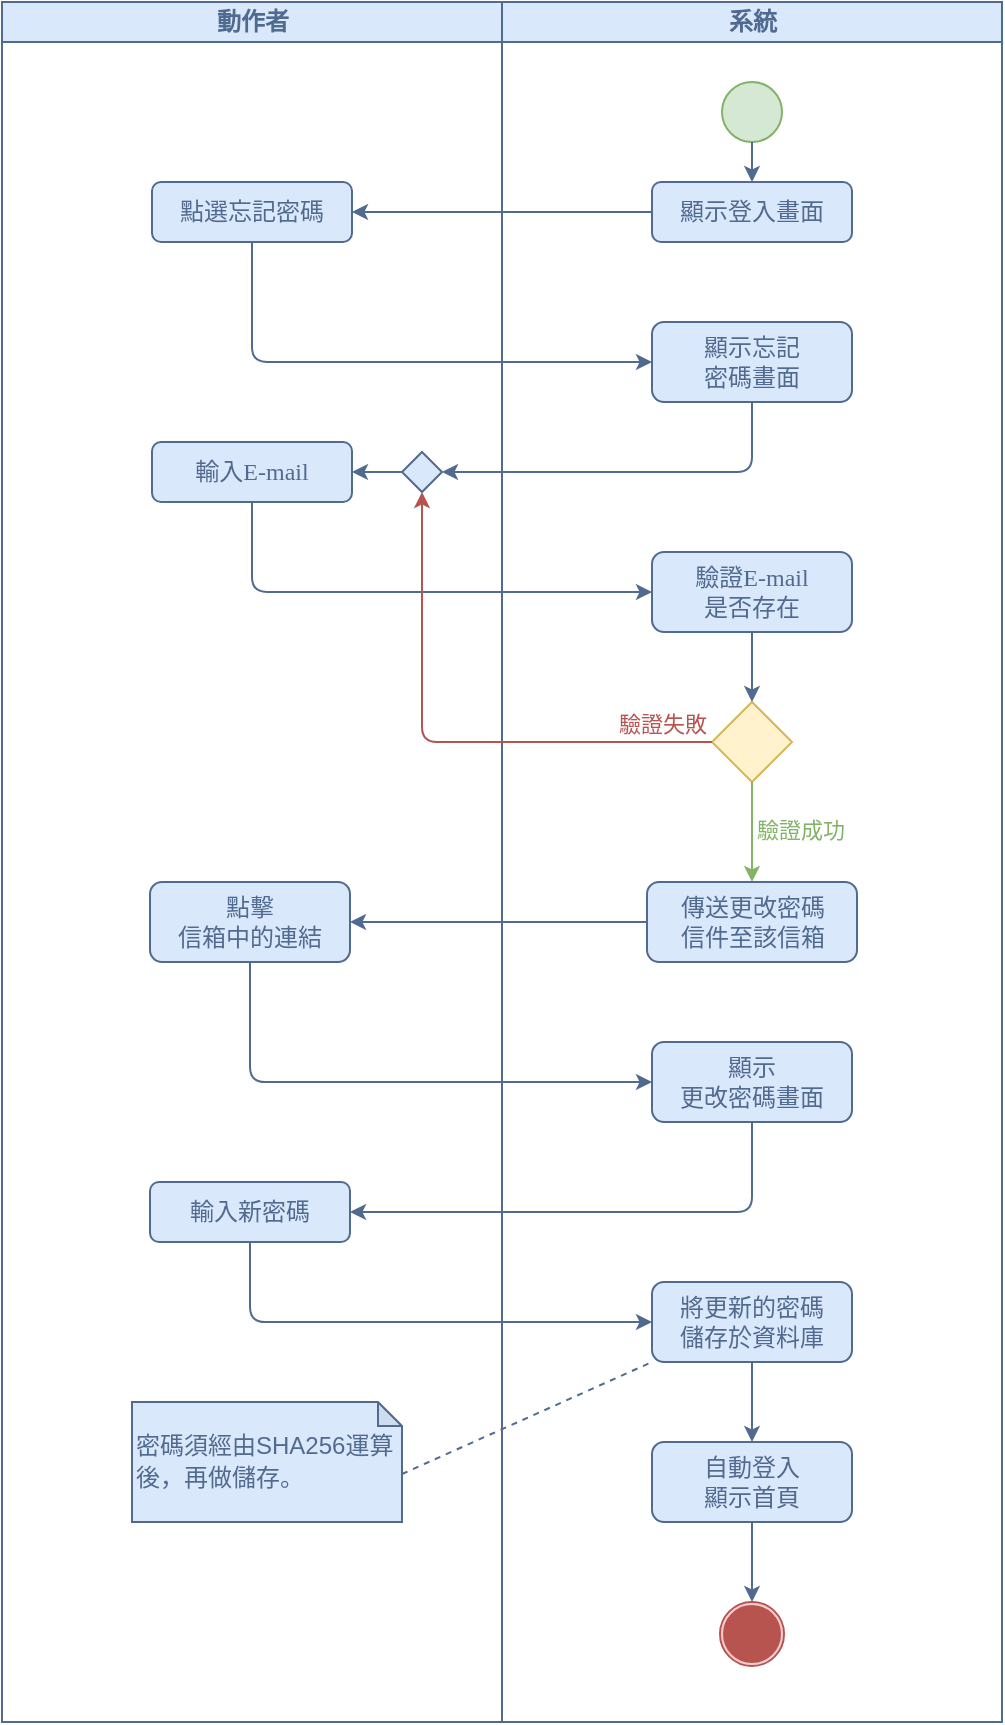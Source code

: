 <mxfile version="21.2.8" type="device">
  <diagram name="Page-1" id="0783ab3e-0a74-02c8-0abd-f7b4e66b4bec">
    <mxGraphModel dx="1182" dy="690" grid="1" gridSize="10" guides="1" tooltips="1" connect="1" arrows="1" fold="1" page="1" pageScale="1" pageWidth="827" pageHeight="1169" background="none" math="0" shadow="0">
      <root>
        <mxCell id="0" />
        <mxCell id="1" parent="0" />
        <mxCell id="1c1d494c118603dd-2" value="&lt;font color=&quot;#516a8f&quot;&gt;動作者&lt;/font&gt;" style="swimlane;html=1;startSize=20;fillColor=#dae8fc;strokeColor=#516A8F;" parent="1" vertex="1">
          <mxGeometry x="180" y="80" width="250" height="860" as="geometry" />
        </mxCell>
        <mxCell id="CdWKcS6R5QREeGc17HmZ-15" value="&lt;font color=&quot;#516a8f&quot;&gt;點選忘記密碼&lt;/font&gt;" style="rounded=1;whiteSpace=wrap;html=1;shadow=0;comic=0;labelBackgroundColor=none;strokeWidth=1;fontFamily=Verdana;fontSize=12;align=center;arcSize=15;fillColor=#dae8fc;strokeColor=#516A8F;glass=0;" parent="1c1d494c118603dd-2" vertex="1">
          <mxGeometry x="75" y="90" width="100" height="30" as="geometry" />
        </mxCell>
        <mxCell id="IhGvfdnm3YL9H9vA17aL-2" value="&lt;font color=&quot;#516a8f&quot;&gt;輸入E-mail&lt;/font&gt;" style="rounded=1;whiteSpace=wrap;html=1;shadow=0;comic=0;labelBackgroundColor=none;strokeWidth=1;fontFamily=Verdana;fontSize=12;align=center;arcSize=15;fillColor=#dae8fc;strokeColor=#516A8F;glass=0;" parent="1c1d494c118603dd-2" vertex="1">
          <mxGeometry x="75" y="220" width="100" height="30" as="geometry" />
        </mxCell>
        <mxCell id="ehFKd2KFmxwJPBwTbD4K-28" value="" style="rhombus;whiteSpace=wrap;html=1;fillColor=#dae8fc;strokeColor=#516A8F;" vertex="1" parent="1c1d494c118603dd-2">
          <mxGeometry x="200" y="225" width="20" height="20" as="geometry" />
        </mxCell>
        <mxCell id="ehFKd2KFmxwJPBwTbD4K-31" style="edgeStyle=none;rounded=0;html=1;labelBackgroundColor=none;startArrow=none;startFill=0;startSize=5;endArrow=classic;endFill=1;endSize=5;jettySize=auto;orthogonalLoop=1;strokeWidth=1;fontFamily=Verdana;fontSize=12;exitX=0;exitY=0.5;exitDx=0;exitDy=0;strokeColor=#516A8F;arcSize=20;entryX=1;entryY=0.5;entryDx=0;entryDy=0;" edge="1" parent="1c1d494c118603dd-2" source="ehFKd2KFmxwJPBwTbD4K-28" target="IhGvfdnm3YL9H9vA17aL-2">
          <mxGeometry relative="1" as="geometry">
            <mxPoint x="335" y="220" as="sourcePoint" />
            <mxPoint x="185" y="220" as="targetPoint" />
          </mxGeometry>
        </mxCell>
        <mxCell id="ehFKd2KFmxwJPBwTbD4K-33" value="&lt;font color=&quot;#516a8f&quot;&gt;點擊&lt;br&gt;信箱中的連結&lt;/font&gt;" style="rounded=1;whiteSpace=wrap;html=1;shadow=0;comic=0;labelBackgroundColor=none;strokeWidth=1;fontFamily=Verdana;fontSize=12;align=center;arcSize=15;fillColor=#dae8fc;strokeColor=#516A8F;glass=0;" vertex="1" parent="1c1d494c118603dd-2">
          <mxGeometry x="74" y="440" width="100" height="40" as="geometry" />
        </mxCell>
        <mxCell id="ehFKd2KFmxwJPBwTbD4K-36" value="&lt;font color=&quot;#516a8f&quot;&gt;輸入新密碼&lt;/font&gt;" style="rounded=1;whiteSpace=wrap;html=1;shadow=0;comic=0;labelBackgroundColor=none;strokeWidth=1;fontFamily=Verdana;fontSize=12;align=center;arcSize=15;fillColor=#dae8fc;strokeColor=#516A8F;glass=0;" vertex="1" parent="1c1d494c118603dd-2">
          <mxGeometry x="74" y="590" width="100" height="30" as="geometry" />
        </mxCell>
        <mxCell id="ehFKd2KFmxwJPBwTbD4K-48" value="&lt;p style=&quot;line-height: 130%;&quot;&gt;&lt;font color=&quot;#516a8f&quot;&gt;密碼須經由SHA256運算後，再做儲存。&lt;/font&gt;&lt;/p&gt;" style="shape=note;whiteSpace=wrap;html=1;backgroundOutline=1;darkOpacity=0.05;size=12;fillColor=#dae8fc;strokeColor=#516A8F;align=left;labelPadding=0;noLabel=0;" vertex="1" parent="1c1d494c118603dd-2">
          <mxGeometry x="65" y="700" width="135" height="60" as="geometry" />
        </mxCell>
        <mxCell id="1c1d494c118603dd-3" value="&lt;font color=&quot;#516a8f&quot;&gt;系統&lt;/font&gt;" style="swimlane;html=1;startSize=20;fillColor=#dae8fc;strokeColor=#516A8F;" parent="1" vertex="1">
          <mxGeometry x="430" y="80" width="250" height="860" as="geometry" />
        </mxCell>
        <mxCell id="60571a20871a0731-4" value="" style="ellipse;whiteSpace=wrap;html=1;rounded=0;shadow=0;comic=0;labelBackgroundColor=none;strokeWidth=1;fillColor=#d5e8d4;fontFamily=Verdana;fontSize=12;align=center;strokeColor=#82b366;" parent="1c1d494c118603dd-3" vertex="1">
          <mxGeometry x="110" y="40" width="30" height="30" as="geometry" />
        </mxCell>
        <mxCell id="CdWKcS6R5QREeGc17HmZ-11" value="&lt;font color=&quot;#516a8f&quot;&gt;顯示登入畫面&lt;/font&gt;" style="rounded=1;whiteSpace=wrap;html=1;shadow=0;comic=0;labelBackgroundColor=none;strokeWidth=1;fontFamily=Verdana;fontSize=12;align=center;arcSize=15;fillColor=#dae8fc;strokeColor=#516A8F;glass=0;" parent="1c1d494c118603dd-3" vertex="1">
          <mxGeometry x="75" y="90" width="100" height="30" as="geometry" />
        </mxCell>
        <mxCell id="1c1d494c118603dd-39" style="edgeStyle=none;rounded=0;html=1;labelBackgroundColor=none;startArrow=none;startFill=0;startSize=5;endArrow=classic;endFill=1;endSize=5;jettySize=auto;orthogonalLoop=1;strokeWidth=1;fontFamily=Verdana;fontSize=12;exitX=0.5;exitY=1;exitDx=0;exitDy=0;strokeColor=#516A8F;arcSize=20;entryX=0.5;entryY=0;entryDx=0;entryDy=0;" parent="1c1d494c118603dd-3" source="60571a20871a0731-4" target="CdWKcS6R5QREeGc17HmZ-11" edge="1">
          <mxGeometry relative="1" as="geometry">
            <mxPoint x="-160.45" y="260.0" as="sourcePoint" />
          </mxGeometry>
        </mxCell>
        <mxCell id="CdWKcS6R5QREeGc17HmZ-17" value="&lt;font color=&quot;#516a8f&quot;&gt;顯示忘記&lt;br&gt;密碼畫面&lt;/font&gt;" style="rounded=1;whiteSpace=wrap;html=1;shadow=0;comic=0;labelBackgroundColor=none;strokeWidth=1;fontFamily=Verdana;fontSize=12;align=center;arcSize=15;fillColor=#dae8fc;strokeColor=#516A8F;glass=0;" parent="1c1d494c118603dd-3" vertex="1">
          <mxGeometry x="75" y="160" width="100" height="40" as="geometry" />
        </mxCell>
        <mxCell id="ehFKd2KFmxwJPBwTbD4K-8" value="&lt;font color=&quot;#516a8f&quot;&gt;驗證E-mail&lt;br&gt;是否存在&lt;br&gt;&lt;/font&gt;" style="rounded=1;whiteSpace=wrap;html=1;shadow=0;comic=0;labelBackgroundColor=none;strokeWidth=1;fontFamily=Verdana;fontSize=12;align=center;arcSize=15;fillColor=#dae8fc;strokeColor=#516A8F;glass=0;" vertex="1" parent="1c1d494c118603dd-3">
          <mxGeometry x="75" y="275" width="100" height="40" as="geometry" />
        </mxCell>
        <mxCell id="ehFKd2KFmxwJPBwTbD4K-10" value="" style="rhombus;whiteSpace=wrap;html=1;fillColor=#fff2cc;strokeColor=#d6b656;" vertex="1" parent="1c1d494c118603dd-3">
          <mxGeometry x="105" y="350" width="40" height="40" as="geometry" />
        </mxCell>
        <mxCell id="ehFKd2KFmxwJPBwTbD4K-11" style="edgeStyle=none;rounded=0;html=1;labelBackgroundColor=none;startArrow=none;startFill=0;startSize=5;endArrow=classic;endFill=1;endSize=5;jettySize=auto;orthogonalLoop=1;strokeWidth=1;fontFamily=Verdana;fontSize=12;exitX=0.5;exitY=1;exitDx=0;exitDy=0;strokeColor=#82b366;arcSize=20;fillColor=#d5e8d4;entryX=0.5;entryY=0;entryDx=0;entryDy=0;" edge="1" parent="1c1d494c118603dd-3" source="ehFKd2KFmxwJPBwTbD4K-10" target="t5bb0kTeRHAlqyquHPTp-3">
          <mxGeometry relative="1" as="geometry">
            <mxPoint x="119.71" y="490" as="sourcePoint" />
            <mxPoint x="125" y="440" as="targetPoint" />
          </mxGeometry>
        </mxCell>
        <mxCell id="ehFKd2KFmxwJPBwTbD4K-12" value="&lt;font color=&quot;#82b366&quot;&gt;驗證成功&lt;/font&gt;" style="edgeLabel;html=1;align=center;verticalAlign=middle;resizable=0;points=[];" vertex="1" connectable="0" parent="ehFKd2KFmxwJPBwTbD4K-11">
          <mxGeometry x="-0.05" y="24" relative="1" as="geometry">
            <mxPoint as="offset" />
          </mxGeometry>
        </mxCell>
        <mxCell id="ehFKd2KFmxwJPBwTbD4K-15" style="edgeStyle=none;rounded=0;html=1;labelBackgroundColor=none;startArrow=none;startFill=0;startSize=5;endArrow=classic;endFill=1;endSize=5;jettySize=auto;orthogonalLoop=1;strokeWidth=1;fontFamily=Verdana;fontSize=12;exitX=0.5;exitY=1;exitDx=0;exitDy=0;strokeColor=#516A8F;arcSize=20;entryX=0.5;entryY=0;entryDx=0;entryDy=0;" edge="1" parent="1c1d494c118603dd-3" source="ehFKd2KFmxwJPBwTbD4K-8" target="ehFKd2KFmxwJPBwTbD4K-10">
          <mxGeometry relative="1" as="geometry">
            <mxPoint x="124.76" y="320" as="sourcePoint" />
            <mxPoint x="124.76" y="340" as="targetPoint" />
          </mxGeometry>
        </mxCell>
        <mxCell id="CdWKcS6R5QREeGc17HmZ-10" value="" style="group" parent="1c1d494c118603dd-3" vertex="1" connectable="0">
          <mxGeometry x="109" y="800" width="32" height="32" as="geometry" />
        </mxCell>
        <mxCell id="CdWKcS6R5QREeGc17HmZ-8" value="" style="ellipse;whiteSpace=wrap;html=1;aspect=fixed;fillColor=#b85450;strokeColor=#f8cecc;" parent="CdWKcS6R5QREeGc17HmZ-10" vertex="1">
          <mxGeometry x="1" y="1" width="30" height="30" as="geometry" />
        </mxCell>
        <mxCell id="CdWKcS6R5QREeGc17HmZ-9" value="" style="ellipse;whiteSpace=wrap;html=1;aspect=fixed;fillColor=none;strokeColor=#B85450;" parent="CdWKcS6R5QREeGc17HmZ-10" vertex="1">
          <mxGeometry width="32" height="32" as="geometry" />
        </mxCell>
        <mxCell id="t5bb0kTeRHAlqyquHPTp-3" value="&lt;font color=&quot;#516a8f&quot;&gt;傳送更改密碼&lt;br&gt;信件至該信箱&lt;br&gt;&lt;/font&gt;" style="rounded=1;whiteSpace=wrap;html=1;shadow=0;comic=0;labelBackgroundColor=none;strokeWidth=1;fontFamily=Verdana;fontSize=12;align=center;arcSize=15;fillColor=#dae8fc;strokeColor=#516A8F;glass=0;" parent="1c1d494c118603dd-3" vertex="1">
          <mxGeometry x="72.5" y="440" width="105" height="40" as="geometry" />
        </mxCell>
        <mxCell id="IhGvfdnm3YL9H9vA17aL-11" value="&lt;font color=&quot;#516a8f&quot;&gt;顯示&lt;br&gt;更改密碼畫面&lt;/font&gt;" style="rounded=1;whiteSpace=wrap;html=1;shadow=0;comic=0;labelBackgroundColor=none;strokeWidth=1;fontFamily=Verdana;fontSize=12;align=center;arcSize=15;fillColor=#dae8fc;strokeColor=#516A8F;glass=0;" parent="1c1d494c118603dd-3" vertex="1">
          <mxGeometry x="75" y="520" width="100" height="40" as="geometry" />
        </mxCell>
        <mxCell id="ehFKd2KFmxwJPBwTbD4K-43" value="&lt;font color=&quot;#516a8f&quot;&gt;將更新的密碼&lt;br&gt;儲存於資料庫&lt;br&gt;&lt;/font&gt;" style="rounded=1;whiteSpace=wrap;html=1;shadow=0;comic=0;labelBackgroundColor=none;strokeWidth=1;fontFamily=Verdana;fontSize=12;align=center;arcSize=15;fillColor=#dae8fc;strokeColor=#516A8F;glass=0;" vertex="1" parent="1c1d494c118603dd-3">
          <mxGeometry x="75" y="640" width="100" height="40" as="geometry" />
        </mxCell>
        <mxCell id="ehFKd2KFmxwJPBwTbD4K-45" value="&lt;font color=&quot;#516a8f&quot;&gt;自動登入&lt;br&gt;顯示首頁&lt;br&gt;&lt;/font&gt;" style="rounded=1;whiteSpace=wrap;html=1;shadow=0;comic=0;labelBackgroundColor=none;strokeWidth=1;fontFamily=Verdana;fontSize=12;align=center;arcSize=15;fillColor=#dae8fc;strokeColor=#516A8F;glass=0;" vertex="1" parent="1c1d494c118603dd-3">
          <mxGeometry x="75" y="720" width="100" height="40" as="geometry" />
        </mxCell>
        <mxCell id="ehFKd2KFmxwJPBwTbD4K-46" style="edgeStyle=none;rounded=0;html=1;labelBackgroundColor=none;startArrow=none;startFill=0;startSize=5;endArrow=classic;endFill=1;endSize=5;jettySize=auto;orthogonalLoop=1;strokeWidth=1;fontFamily=Verdana;fontSize=12;exitX=0.5;exitY=1;exitDx=0;exitDy=0;strokeColor=#516A8F;arcSize=20;entryX=0.5;entryY=0;entryDx=0;entryDy=0;" edge="1" parent="1c1d494c118603dd-3" source="ehFKd2KFmxwJPBwTbD4K-43" target="ehFKd2KFmxwJPBwTbD4K-45">
          <mxGeometry relative="1" as="geometry">
            <mxPoint x="124.71" y="685" as="sourcePoint" />
            <mxPoint x="124.71" y="720" as="targetPoint" />
          </mxGeometry>
        </mxCell>
        <mxCell id="ehFKd2KFmxwJPBwTbD4K-47" style="edgeStyle=none;rounded=0;html=1;labelBackgroundColor=none;startArrow=none;startFill=0;startSize=5;endArrow=classic;endFill=1;endSize=5;jettySize=auto;orthogonalLoop=1;strokeWidth=1;fontFamily=Verdana;fontSize=12;exitX=0.5;exitY=1;exitDx=0;exitDy=0;strokeColor=#516A8F;arcSize=20;entryX=0.5;entryY=0;entryDx=0;entryDy=0;" edge="1" parent="1c1d494c118603dd-3" source="ehFKd2KFmxwJPBwTbD4K-45" target="CdWKcS6R5QREeGc17HmZ-9">
          <mxGeometry relative="1" as="geometry">
            <mxPoint x="124.71" y="760" as="sourcePoint" />
            <mxPoint x="124.71" y="800" as="targetPoint" />
          </mxGeometry>
        </mxCell>
        <mxCell id="CdWKcS6R5QREeGc17HmZ-38" style="edgeStyle=none;rounded=0;html=1;labelBackgroundColor=none;startArrow=none;startFill=0;startSize=5;endArrow=classic;endFill=1;endSize=5;jettySize=auto;orthogonalLoop=1;strokeWidth=1;fontFamily=Verdana;fontSize=12;exitX=0;exitY=0.5;exitDx=0;exitDy=0;strokeColor=#516A8F;arcSize=20;" parent="1" source="CdWKcS6R5QREeGc17HmZ-11" target="CdWKcS6R5QREeGc17HmZ-15" edge="1">
          <mxGeometry relative="1" as="geometry">
            <mxPoint x="365" y="225" as="sourcePoint" />
            <mxPoint x="525" y="225" as="targetPoint" />
          </mxGeometry>
        </mxCell>
        <mxCell id="CdWKcS6R5QREeGc17HmZ-18" style="edgeStyle=none;rounded=1;html=1;labelBackgroundColor=none;startArrow=none;startFill=0;startSize=5;endArrow=classic;endFill=1;endSize=5;jettySize=auto;orthogonalLoop=1;strokeWidth=1;fontFamily=Verdana;fontSize=12;exitX=0.5;exitY=1;exitDx=0;exitDy=0;strokeColor=#516A8F;arcSize=15;entryX=0;entryY=0.5;entryDx=0;entryDy=0;" parent="1" source="CdWKcS6R5QREeGc17HmZ-15" target="CdWKcS6R5QREeGc17HmZ-17" edge="1">
          <mxGeometry relative="1" as="geometry">
            <mxPoint x="304.66" y="350" as="sourcePoint" />
            <mxPoint x="304.66" y="400" as="targetPoint" />
            <Array as="points">
              <mxPoint x="305" y="260" />
            </Array>
          </mxGeometry>
        </mxCell>
        <mxCell id="CdWKcS6R5QREeGc17HmZ-16" style="edgeStyle=none;rounded=1;html=1;labelBackgroundColor=none;startArrow=none;startFill=0;startSize=5;endArrow=classic;endFill=1;endSize=5;jettySize=auto;orthogonalLoop=1;strokeWidth=1;fontFamily=Verdana;fontSize=12;strokeColor=#516A8F;arcSize=15;entryX=1;entryY=0.5;entryDx=0;entryDy=0;exitX=0.5;exitY=1;exitDx=0;exitDy=0;" parent="1" source="CdWKcS6R5QREeGc17HmZ-17" target="ehFKd2KFmxwJPBwTbD4K-28" edge="1">
          <mxGeometry relative="1" as="geometry">
            <mxPoint x="360" y="335" as="sourcePoint" />
            <mxPoint x="560" y="310" as="targetPoint" />
            <Array as="points">
              <mxPoint x="555" y="315" />
            </Array>
          </mxGeometry>
        </mxCell>
        <mxCell id="ehFKd2KFmxwJPBwTbD4K-9" style="edgeStyle=none;rounded=1;html=1;labelBackgroundColor=none;startArrow=none;startFill=0;startSize=5;endArrow=classic;endFill=1;endSize=5;jettySize=auto;orthogonalLoop=1;strokeWidth=1;fontFamily=Verdana;fontSize=12;strokeColor=#516A8F;arcSize=15;entryX=0;entryY=0.5;entryDx=0;entryDy=0;exitX=0.5;exitY=1;exitDx=0;exitDy=0;" edge="1" parent="1" source="IhGvfdnm3YL9H9vA17aL-2" target="ehFKd2KFmxwJPBwTbD4K-8">
          <mxGeometry relative="1" as="geometry">
            <mxPoint x="488" y="350" as="sourcePoint" />
            <mxPoint x="288" y="385" as="targetPoint" />
            <Array as="points">
              <mxPoint x="305" y="375" />
            </Array>
          </mxGeometry>
        </mxCell>
        <mxCell id="ehFKd2KFmxwJPBwTbD4K-13" style="edgeStyle=none;rounded=1;html=1;labelBackgroundColor=none;startArrow=none;startFill=0;startSize=5;endArrow=classic;endFill=1;endSize=5;jettySize=auto;orthogonalLoop=1;strokeWidth=1;fontFamily=Verdana;fontSize=12;exitX=0;exitY=0.5;exitDx=0;exitDy=0;strokeColor=#b85450;arcSize=15;fillColor=#f8cecc;entryX=0.5;entryY=1;entryDx=0;entryDy=0;" edge="1" parent="1" source="ehFKd2KFmxwJPBwTbD4K-10" target="ehFKd2KFmxwJPBwTbD4K-28">
          <mxGeometry relative="1" as="geometry">
            <mxPoint x="570" y="590" as="sourcePoint" />
            <mxPoint x="390" y="350" as="targetPoint" />
            <Array as="points">
              <mxPoint x="390" y="450" />
            </Array>
          </mxGeometry>
        </mxCell>
        <mxCell id="ehFKd2KFmxwJPBwTbD4K-14" value="&lt;font color=&quot;#b85450&quot;&gt;驗證失敗&lt;/font&gt;" style="edgeLabel;html=1;align=center;verticalAlign=middle;resizable=0;points=[];" vertex="1" connectable="0" parent="ehFKd2KFmxwJPBwTbD4K-13">
          <mxGeometry x="-0.81" y="-9" relative="1" as="geometry">
            <mxPoint as="offset" />
          </mxGeometry>
        </mxCell>
        <mxCell id="IhGvfdnm3YL9H9vA17aL-18" style="edgeStyle=none;rounded=0;html=1;labelBackgroundColor=none;startArrow=none;startFill=0;startSize=5;endArrow=classic;endFill=1;endSize=5;jettySize=auto;orthogonalLoop=1;strokeWidth=1;fontFamily=Verdana;fontSize=12;exitX=0;exitY=0.5;exitDx=0;exitDy=0;strokeColor=#516A8F;arcSize=20;entryX=1;entryY=0.5;entryDx=0;entryDy=0;" parent="1" edge="1" target="ehFKd2KFmxwJPBwTbD4K-33" source="t5bb0kTeRHAlqyquHPTp-3">
          <mxGeometry relative="1" as="geometry">
            <mxPoint x="552" y="580" as="sourcePoint" />
            <mxPoint x="552" y="620" as="targetPoint" />
          </mxGeometry>
        </mxCell>
        <mxCell id="ehFKd2KFmxwJPBwTbD4K-35" style="edgeStyle=none;rounded=1;html=1;labelBackgroundColor=none;startArrow=none;startFill=0;startSize=5;endArrow=classic;endFill=1;endSize=5;jettySize=auto;orthogonalLoop=1;strokeWidth=1;fontFamily=Verdana;fontSize=12;strokeColor=#516A8F;arcSize=15;entryX=0;entryY=0.5;entryDx=0;entryDy=0;exitX=0.5;exitY=1;exitDx=0;exitDy=0;" edge="1" parent="1" source="ehFKd2KFmxwJPBwTbD4K-33" target="IhGvfdnm3YL9H9vA17aL-11">
          <mxGeometry relative="1" as="geometry">
            <mxPoint x="300" y="590" as="sourcePoint" />
            <mxPoint x="500" y="635" as="targetPoint" />
            <Array as="points">
              <mxPoint x="304" y="620" />
            </Array>
          </mxGeometry>
        </mxCell>
        <mxCell id="ehFKd2KFmxwJPBwTbD4K-38" style="edgeStyle=none;rounded=1;html=1;labelBackgroundColor=none;startArrow=none;startFill=0;startSize=5;endArrow=classic;endFill=1;endSize=5;jettySize=auto;orthogonalLoop=1;strokeWidth=1;fontFamily=Verdana;fontSize=12;strokeColor=#516A8F;arcSize=15;entryX=1;entryY=0.5;entryDx=0;entryDy=0;exitX=0.5;exitY=1;exitDx=0;exitDy=0;" edge="1" parent="1" source="IhGvfdnm3YL9H9vA17aL-11" target="ehFKd2KFmxwJPBwTbD4K-36">
          <mxGeometry relative="1" as="geometry">
            <mxPoint x="470" y="650" as="sourcePoint" />
            <mxPoint x="671" y="720" as="targetPoint" />
            <Array as="points">
              <mxPoint x="555" y="685" />
            </Array>
          </mxGeometry>
        </mxCell>
        <mxCell id="ehFKd2KFmxwJPBwTbD4K-44" style="edgeStyle=none;rounded=1;html=1;labelBackgroundColor=none;startArrow=none;startFill=0;startSize=5;endArrow=classic;endFill=1;endSize=5;jettySize=auto;orthogonalLoop=1;strokeWidth=1;fontFamily=Verdana;fontSize=12;strokeColor=#516A8F;arcSize=15;entryX=0;entryY=0.5;entryDx=0;entryDy=0;exitX=0.5;exitY=1;exitDx=0;exitDy=0;" edge="1" parent="1" source="ehFKd2KFmxwJPBwTbD4K-36" target="ehFKd2KFmxwJPBwTbD4K-43">
          <mxGeometry relative="1" as="geometry">
            <mxPoint x="300" y="700" as="sourcePoint" />
            <mxPoint x="501" y="770" as="targetPoint" />
            <Array as="points">
              <mxPoint x="304" y="740" />
            </Array>
          </mxGeometry>
        </mxCell>
        <mxCell id="ehFKd2KFmxwJPBwTbD4K-49" style="rounded=0;orthogonalLoop=1;jettySize=auto;html=1;entryX=0;entryY=1;entryDx=0;entryDy=0;strokeColor=#516A8F;endArrow=none;endFill=0;dashed=1;strokeWidth=1;exitX=0;exitY=0;exitDx=135;exitDy=36;exitPerimeter=0;" edge="1" parent="1" source="ehFKd2KFmxwJPBwTbD4K-48" target="ehFKd2KFmxwJPBwTbD4K-43">
          <mxGeometry relative="1" as="geometry">
            <mxPoint x="507.5" y="845" as="targetPoint" />
          </mxGeometry>
        </mxCell>
      </root>
    </mxGraphModel>
  </diagram>
</mxfile>
